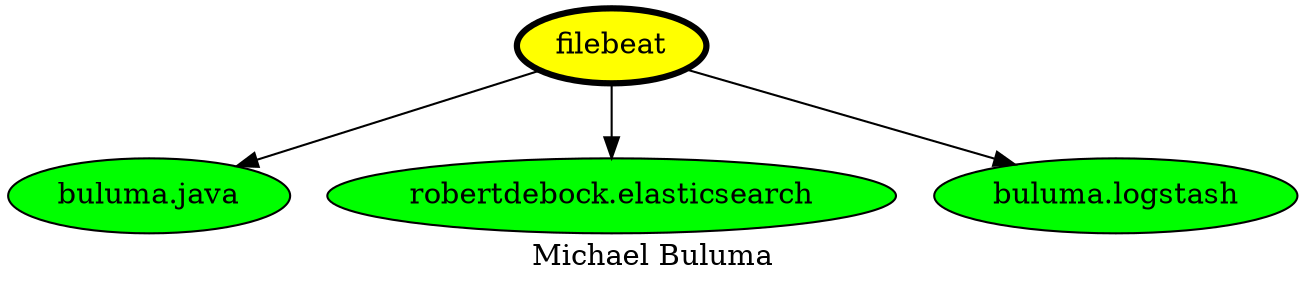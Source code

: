digraph PhiloDilemma {
  label = "Michael Buluma" ;
  overlap=false
  {
    "filebeat" [fillcolor=yellow style=filled penwidth=3]
    "buluma.java" [fillcolor=green style=filled]
    "robertdebock.elasticsearch" [fillcolor=green style=filled]
    "buluma.logstash" [fillcolor=green style=filled]
  }
  "filebeat" -> "buluma.java"
  "filebeat" -> "robertdebock.elasticsearch"
  "filebeat" -> "buluma.logstash"
}
